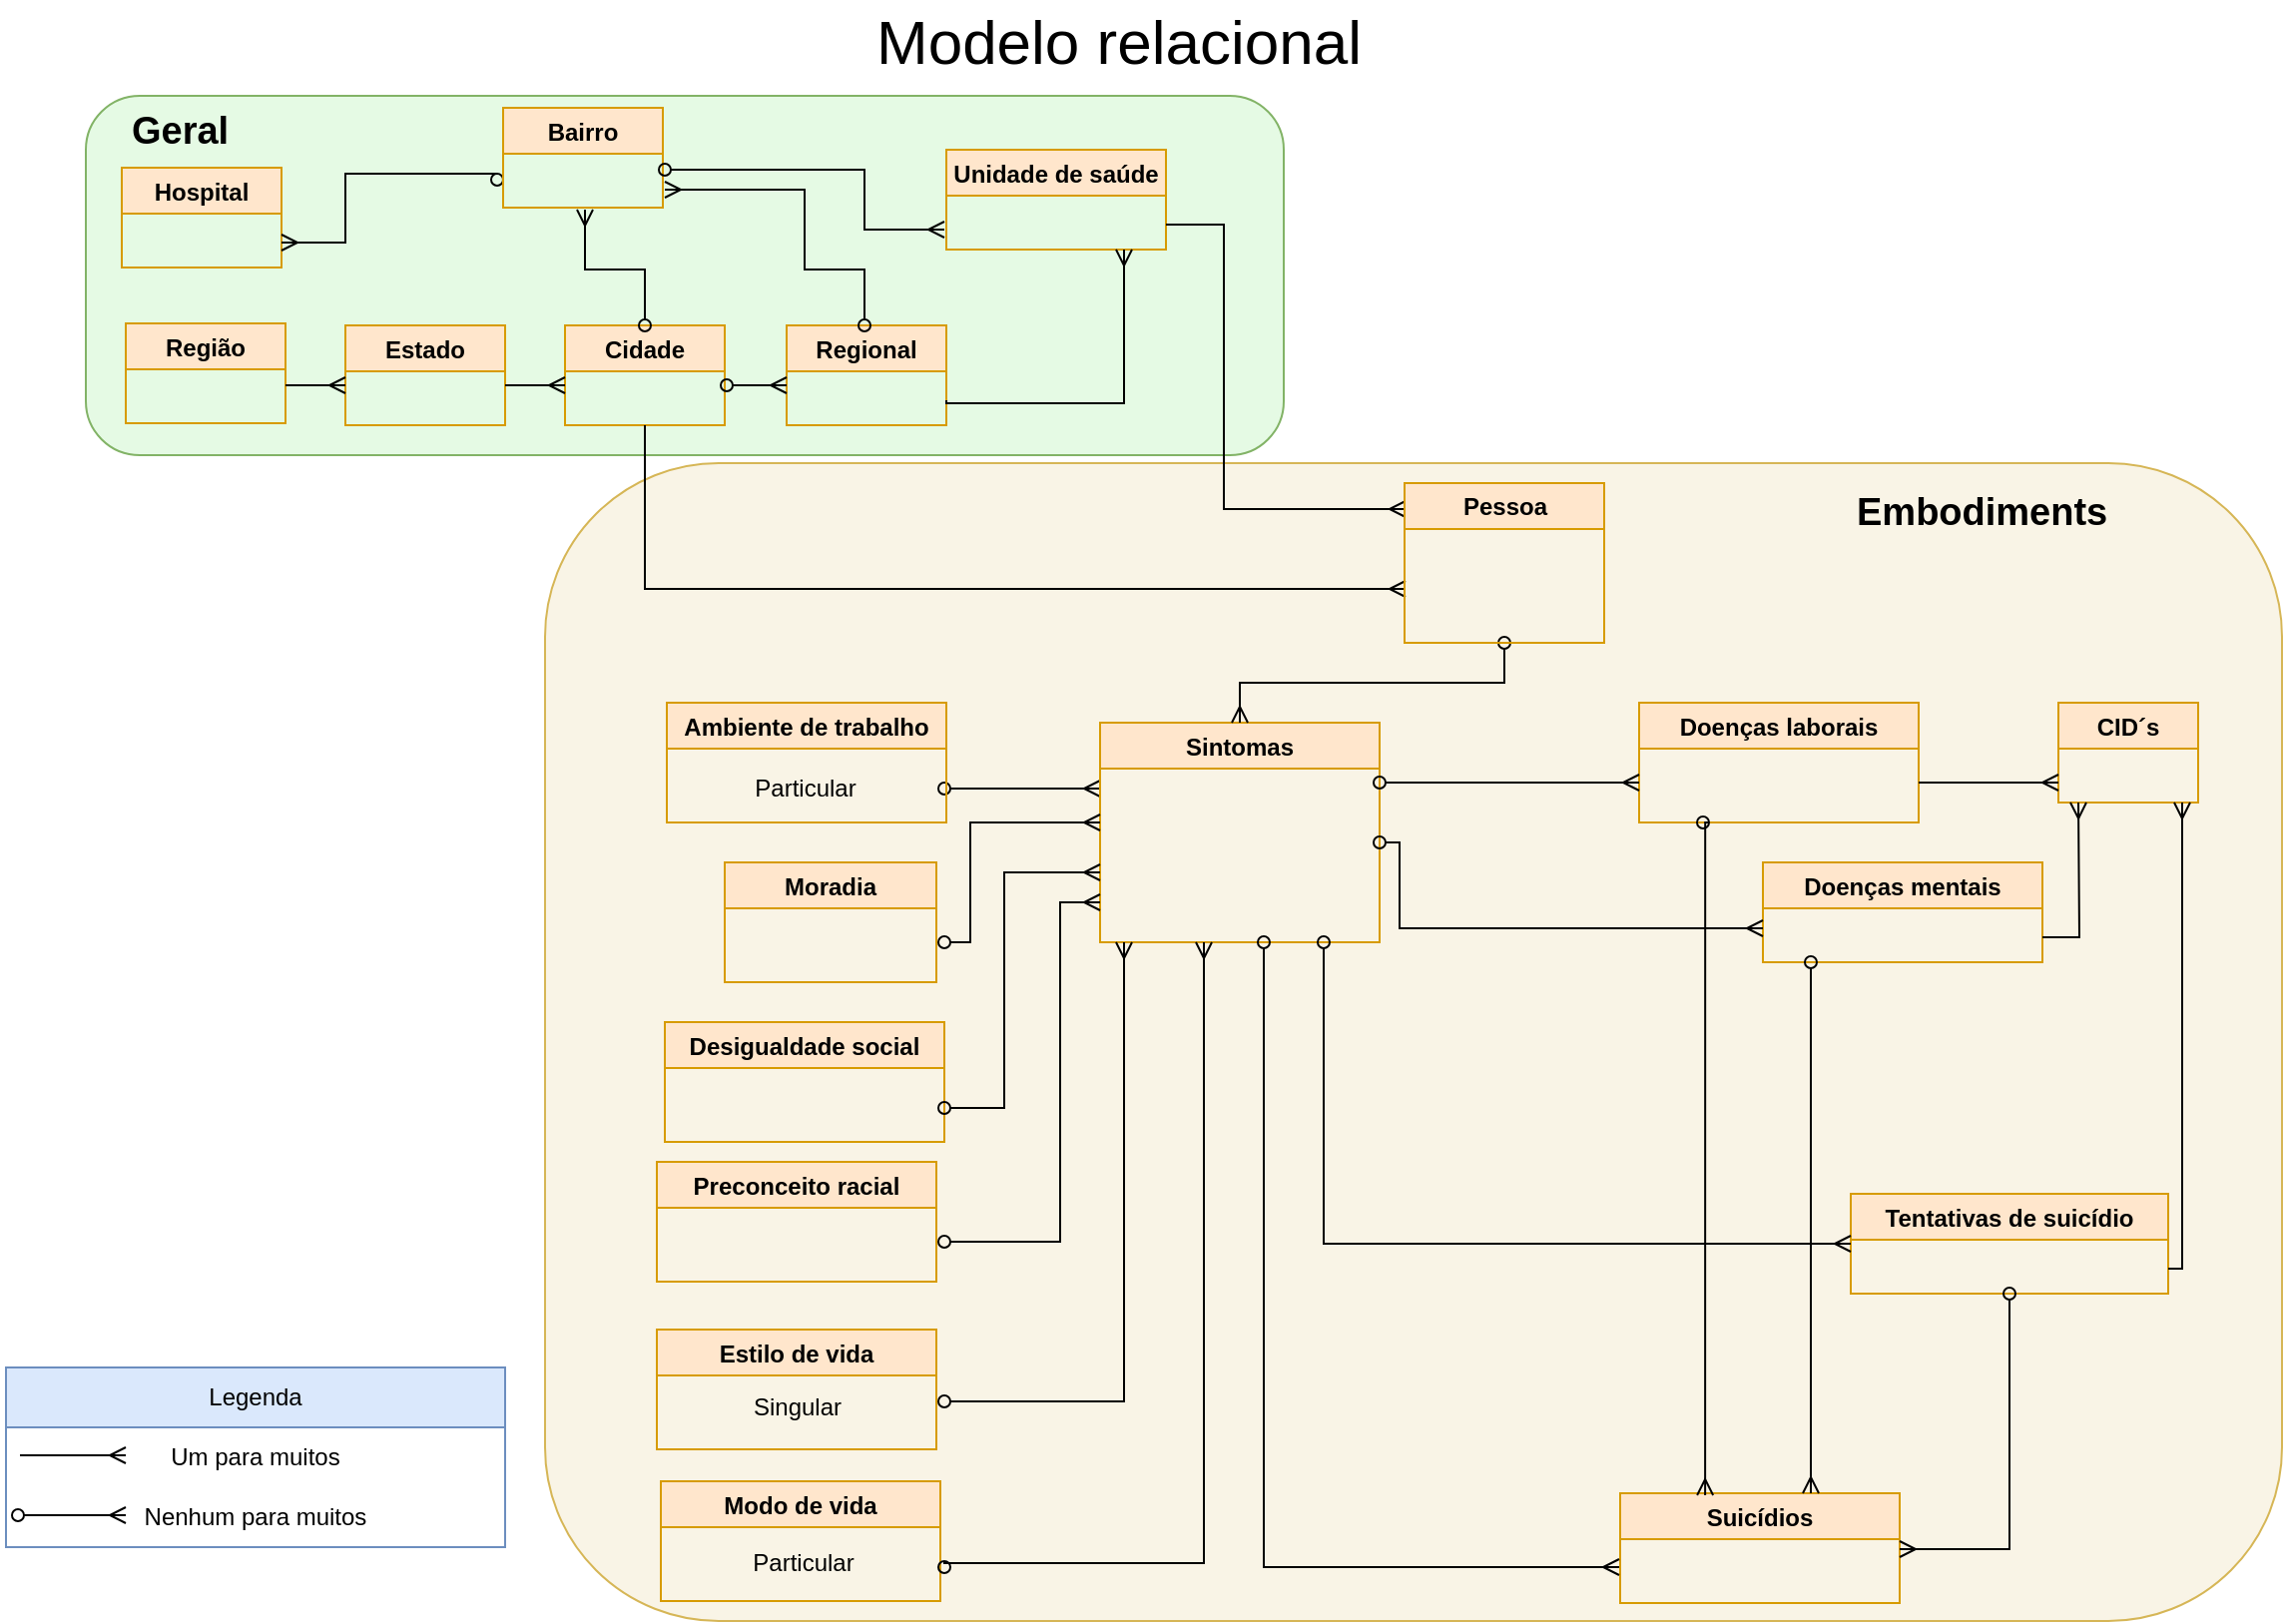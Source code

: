 <mxfile version="15.4.0" type="device"><diagram id="R2lEEEUBdFMjLlhIrx00" name="Page-1"><mxGraphModel dx="2062" dy="807" grid="1" gridSize="10" guides="1" tooltips="1" connect="1" arrows="1" fold="1" page="1" pageScale="1" pageWidth="1169" pageHeight="827" background="none" math="0" shadow="0" extFonts="Permanent Marker^https://fonts.googleapis.com/css?family=Permanent+Marker"><root><mxCell id="0"/><mxCell id="1" parent="0"/><mxCell id="pYfiuqygJ49G2mCZq9Vz-22" value="" style="rounded=1;whiteSpace=wrap;html=1;fillColor=#E5FAE4;strokeColor=#82b366;" parent="1" vertex="1"><mxGeometry x="50" y="53" width="600" height="180" as="geometry"/></mxCell><mxCell id="pYfiuqygJ49G2mCZq9Vz-19" value="" style="rounded=1;whiteSpace=wrap;html=1;labelBackgroundColor=#D5E8D4;gradientDirection=radial;fillColor=#f9f4e6;strokeColor=#d6b656;" parent="1" vertex="1"><mxGeometry x="280" y="237" width="870" height="580" as="geometry"/></mxCell><mxCell id="cAAInmWqlF_fzJH1JU1H-5" value="" style="endArrow=ERmany;html=1;rounded=0;edgeStyle=orthogonalEdgeStyle;startArrow=oval;startFill=0;endFill=0;" parent="1" edge="1"><mxGeometry relative="1" as="geometry"><mxPoint x="480" y="400" as="sourcePoint"/><mxPoint x="558" y="400" as="targetPoint"/></mxGeometry></mxCell><mxCell id="cAAInmWqlF_fzJH1JU1H-7" value="Sintomas" style="swimlane;rounded=0;shadow=0;sketch=0;fillColor=#ffe6cc;strokeColor=#d79b00;" parent="1" vertex="1"><mxGeometry x="558" y="367" width="140" height="110" as="geometry"/></mxCell><mxCell id="cAAInmWqlF_fzJH1JU1H-8" value="Moradia" style="swimlane;rounded=0;shadow=0;sketch=0;fillColor=#ffe6cc;strokeColor=#d79b00;" parent="1" vertex="1"><mxGeometry x="370" y="437" width="106" height="60" as="geometry"/></mxCell><mxCell id="cAAInmWqlF_fzJH1JU1H-9" value="Desigualdade social" style="swimlane;rounded=0;shadow=0;sketch=0;fillColor=#ffe6cc;strokeColor=#d79b00;" parent="1" vertex="1"><mxGeometry x="340" y="517" width="140" height="60" as="geometry"/></mxCell><mxCell id="cAAInmWqlF_fzJH1JU1H-10" value="Preconceito racial" style="swimlane;rounded=0;shadow=0;sketch=0;fillColor=#ffe6cc;strokeColor=#d79b00;" parent="1" vertex="1"><mxGeometry x="336" y="587" width="140" height="60" as="geometry"/></mxCell><mxCell id="cAAInmWqlF_fzJH1JU1H-11" value="" style="endArrow=ERmany;html=1;rounded=0;edgeStyle=orthogonalEdgeStyle;startArrow=oval;startFill=0;endFill=0;" parent="1" edge="1"><mxGeometry relative="1" as="geometry"><mxPoint x="480" y="477" as="sourcePoint"/><mxPoint x="558" y="417" as="targetPoint"/><Array as="points"><mxPoint x="493" y="477"/><mxPoint x="493" y="417"/><mxPoint x="558" y="417"/></Array></mxGeometry></mxCell><mxCell id="cAAInmWqlF_fzJH1JU1H-13" value="" style="endArrow=ERmany;html=1;rounded=0;edgeStyle=orthogonalEdgeStyle;startArrow=oval;startFill=0;endFill=0;" parent="1" edge="1"><mxGeometry relative="1" as="geometry"><mxPoint x="480" y="560" as="sourcePoint"/><mxPoint x="558" y="442" as="targetPoint"/><Array as="points"><mxPoint x="480" y="560"/><mxPoint x="510" y="560"/><mxPoint x="510" y="442"/></Array></mxGeometry></mxCell><mxCell id="cAAInmWqlF_fzJH1JU1H-15" value="" style="endArrow=ERmany;html=1;rounded=0;edgeStyle=orthogonalEdgeStyle;startArrow=oval;startFill=0;endFill=0;" parent="1" edge="1"><mxGeometry relative="1" as="geometry"><mxPoint x="480" y="627" as="sourcePoint"/><mxPoint x="558" y="457" as="targetPoint"/><Array as="points"><mxPoint x="538" y="627"/><mxPoint x="538" y="457"/><mxPoint x="558" y="457"/></Array></mxGeometry></mxCell><mxCell id="cAAInmWqlF_fzJH1JU1H-17" value="Doenças laborais" style="swimlane;rounded=0;shadow=0;sketch=0;fillColor=#ffe6cc;strokeColor=#d79b00;" parent="1" vertex="1"><mxGeometry x="828" y="357" width="140" height="60" as="geometry"/></mxCell><mxCell id="cAAInmWqlF_fzJH1JU1H-18" value="Doenças mentais" style="swimlane;rounded=0;shadow=0;sketch=0;fillColor=#ffe6cc;strokeColor=#d79b00;" parent="1" vertex="1"><mxGeometry x="890" y="437" width="140" height="50" as="geometry"/></mxCell><mxCell id="cAAInmWqlF_fzJH1JU1H-19" value="Tentativas de suicídio" style="swimlane;rounded=0;shadow=0;sketch=0;fillColor=#ffe6cc;strokeColor=#d79b00;" parent="1" vertex="1"><mxGeometry x="934" y="603" width="159" height="50" as="geometry"/></mxCell><mxCell id="cAAInmWqlF_fzJH1JU1H-20" value="Suicídios" style="swimlane;rounded=0;shadow=0;sketch=0;fillColor=#ffe6cc;strokeColor=#d79b00;" parent="1" vertex="1"><mxGeometry x="818.5" y="753" width="140" height="55" as="geometry"/></mxCell><mxCell id="cAAInmWqlF_fzJH1JU1H-21" value="" style="endArrow=ERmany;html=1;rounded=0;edgeStyle=orthogonalEdgeStyle;startArrow=oval;startFill=0;endFill=0;" parent="1" edge="1"><mxGeometry relative="1" as="geometry"><mxPoint x="698" y="397" as="sourcePoint"/><mxPoint x="828" y="397" as="targetPoint"/><Array as="points"><mxPoint x="698" y="397"/></Array></mxGeometry></mxCell><mxCell id="cAAInmWqlF_fzJH1JU1H-23" value="" style="endArrow=ERmany;html=1;rounded=0;edgeStyle=orthogonalEdgeStyle;startArrow=oval;startFill=0;endFill=0;" parent="1" edge="1"><mxGeometry relative="1" as="geometry"><mxPoint x="698" y="427" as="sourcePoint"/><mxPoint x="890" y="470" as="targetPoint"/><Array as="points"><mxPoint x="708" y="427"/><mxPoint x="708" y="470"/></Array></mxGeometry></mxCell><mxCell id="cAAInmWqlF_fzJH1JU1H-25" value="" style="endArrow=ERmany;html=1;rounded=0;edgeStyle=orthogonalEdgeStyle;startArrow=oval;startFill=0;endFill=0;entryX=0;entryY=0.5;entryDx=0;entryDy=0;" parent="1" target="cAAInmWqlF_fzJH1JU1H-19" edge="1"><mxGeometry relative="1" as="geometry"><mxPoint x="670" y="477" as="sourcePoint"/><mxPoint x="809" y="527" as="targetPoint"/><Array as="points"><mxPoint x="670" y="628"/></Array></mxGeometry></mxCell><mxCell id="cAAInmWqlF_fzJH1JU1H-27" value="" style="endArrow=ERmany;html=1;rounded=0;edgeStyle=orthogonalEdgeStyle;startArrow=oval;startFill=0;endFill=0;" parent="1" edge="1"><mxGeometry relative="1" as="geometry"><mxPoint x="640" y="477" as="sourcePoint"/><mxPoint x="818" y="790" as="targetPoint"/><Array as="points"><mxPoint x="640" y="790"/></Array></mxGeometry></mxCell><mxCell id="cAAInmWqlF_fzJH1JU1H-29" value="" style="endArrow=ERmany;html=1;rounded=0;edgeStyle=orthogonalEdgeStyle;exitX=0.5;exitY=1;exitDx=0;exitDy=0;startArrow=oval;startFill=0;endFill=0;" parent="1" source="cAAInmWqlF_fzJH1JU1H-19" target="cAAInmWqlF_fzJH1JU1H-20" edge="1"><mxGeometry relative="1" as="geometry"><mxPoint x="1165" y="832" as="sourcePoint"/><mxPoint x="1000" y="850" as="targetPoint"/><Array as="points"><mxPoint x="1014" y="781"/></Array></mxGeometry></mxCell><mxCell id="cAAInmWqlF_fzJH1JU1H-31" value="CID´s" style="swimlane;rounded=0;shadow=0;sketch=0;fillColor=#ffe6cc;strokeColor=#d79b00;" parent="1" vertex="1"><mxGeometry x="1038" y="357" width="70" height="50" as="geometry"><mxRectangle x="810" y="40" width="60" height="23" as="alternateBounds"/></mxGeometry></mxCell><mxCell id="cAAInmWqlF_fzJH1JU1H-32" value="" style="endArrow=ERmany;html=1;rounded=0;edgeStyle=orthogonalEdgeStyle;endFill=0;" parent="1" edge="1"><mxGeometry relative="1" as="geometry"><mxPoint x="968" y="397" as="sourcePoint"/><mxPoint x="1038" y="397" as="targetPoint"/></mxGeometry></mxCell><mxCell id="cAAInmWqlF_fzJH1JU1H-34" value="" style="endArrow=ERmany;html=1;rounded=0;edgeStyle=orthogonalEdgeStyle;endFill=0;exitX=1;exitY=0.75;exitDx=0;exitDy=0;" parent="1" source="cAAInmWqlF_fzJH1JU1H-18" edge="1"><mxGeometry relative="1" as="geometry"><mxPoint x="978" y="407" as="sourcePoint"/><mxPoint x="1048" y="407" as="targetPoint"/></mxGeometry></mxCell><mxCell id="cAAInmWqlF_fzJH1JU1H-35" value="" style="endArrow=ERmany;html=1;rounded=0;edgeStyle=orthogonalEdgeStyle;endFill=0;exitX=1;exitY=0.75;exitDx=0;exitDy=0;" parent="1" source="cAAInmWqlF_fzJH1JU1H-19" edge="1"><mxGeometry relative="1" as="geometry"><mxPoint x="978" y="407" as="sourcePoint"/><mxPoint x="1100" y="407" as="targetPoint"/><Array as="points"><mxPoint x="1100" y="641"/><mxPoint x="1100" y="407"/></Array></mxGeometry></mxCell><mxCell id="cAAInmWqlF_fzJH1JU1H-37" value="Região" style="swimlane;rounded=0;shadow=0;fillColor=#ffe6cc;strokeColor=#d79b00;swimlaneFillColor=none;glass=0;swimlaneLine=1;" parent="1" vertex="1"><mxGeometry x="70" y="167" width="80" height="50" as="geometry"/></mxCell><mxCell id="cAAInmWqlF_fzJH1JU1H-38" value="Cidade" style="swimlane;rounded=0;shadow=0;sketch=0;fillColor=#ffe6cc;strokeColor=#d79b00;" parent="1" vertex="1"><mxGeometry x="290" y="168" width="80" height="50" as="geometry"><mxRectangle x="528" y="389" width="70" height="23" as="alternateBounds"/></mxGeometry></mxCell><mxCell id="cAAInmWqlF_fzJH1JU1H-39" value="Estado" style="swimlane;rounded=0;shadow=0;sketch=0;fillColor=#ffe6cc;strokeColor=#d79b00;" parent="1" vertex="1"><mxGeometry x="180" y="168" width="80" height="50" as="geometry"/></mxCell><mxCell id="cAAInmWqlF_fzJH1JU1H-40" value="Regional" style="swimlane;rounded=0;shadow=0;sketch=0;fillColor=#ffe6cc;strokeColor=#d79b00;" parent="1" vertex="1"><mxGeometry x="401" y="168" width="80" height="50" as="geometry"/></mxCell><mxCell id="cAAInmWqlF_fzJH1JU1H-41" value="" style="endArrow=ERmany;html=1;rounded=0;edgeStyle=orthogonalEdgeStyle;startArrow=none;startFill=0;endFill=0;" parent="1" edge="1"><mxGeometry relative="1" as="geometry"><mxPoint x="150" y="198" as="sourcePoint"/><mxPoint x="180" y="198" as="targetPoint"/></mxGeometry></mxCell><mxCell id="cAAInmWqlF_fzJH1JU1H-42" value="" style="endArrow=ERmany;html=1;rounded=0;edgeStyle=orthogonalEdgeStyle;startArrow=none;startFill=0;endFill=0;" parent="1" edge="1"><mxGeometry relative="1" as="geometry"><mxPoint x="260" y="198" as="sourcePoint"/><mxPoint x="290" y="198" as="targetPoint"/></mxGeometry></mxCell><mxCell id="cAAInmWqlF_fzJH1JU1H-44" value="" style="endArrow=ERmany;html=1;rounded=0;edgeStyle=orthogonalEdgeStyle;startArrow=oval;startFill=0;endFill=0;" parent="1" edge="1"><mxGeometry relative="1" as="geometry"><mxPoint x="371" y="198" as="sourcePoint"/><mxPoint x="401" y="198" as="targetPoint"/></mxGeometry></mxCell><mxCell id="cAAInmWqlF_fzJH1JU1H-45" value="Hospital" style="swimlane;rounded=0;shadow=0;sketch=0;fillColor=#ffe6cc;strokeColor=#d79b00;" parent="1" vertex="1"><mxGeometry x="68" y="89" width="80" height="50" as="geometry"><mxRectangle x="528" y="389" width="70" height="23" as="alternateBounds"/></mxGeometry></mxCell><mxCell id="cAAInmWqlF_fzJH1JU1H-46" value="" style="endArrow=ERmany;html=1;rounded=0;edgeStyle=orthogonalEdgeStyle;startArrow=oval;startFill=0;endFill=0;entryX=1;entryY=0.75;entryDx=0;entryDy=0;exitX=0;exitY=0.5;exitDx=0;exitDy=0;" parent="1" target="cAAInmWqlF_fzJH1JU1H-45" edge="1"><mxGeometry relative="1" as="geometry"><mxPoint x="256" y="95" as="sourcePoint"/><mxPoint x="148" y="137.5" as="targetPoint"/><Array as="points"><mxPoint x="256" y="92"/><mxPoint x="180" y="92"/><mxPoint x="180" y="127"/></Array></mxGeometry></mxCell><mxCell id="cAAInmWqlF_fzJH1JU1H-47" value="Unidade de saúde" style="swimlane;rounded=0;shadow=0;sketch=0;fillColor=#ffe6cc;strokeColor=#d79b00;" parent="1" vertex="1"><mxGeometry x="481" y="80" width="110" height="50" as="geometry"><mxRectangle x="528" y="389" width="70" height="23" as="alternateBounds"/></mxGeometry></mxCell><mxCell id="cAAInmWqlF_fzJH1JU1H-49" value="" style="endArrow=ERmany;html=1;rounded=0;edgeStyle=orthogonalEdgeStyle;startArrow=none;startFill=0;endFill=0;exitX=1;exitY=0.75;exitDx=0;exitDy=0;" parent="1" source="cAAInmWqlF_fzJH1JU1H-40" target="cAAInmWqlF_fzJH1JU1H-47" edge="1"><mxGeometry relative="1" as="geometry"><mxPoint x="360" y="228" as="sourcePoint"/><mxPoint x="540" y="277" as="targetPoint"/><Array as="points"><mxPoint x="481" y="207"/><mxPoint x="570" y="207"/></Array></mxGeometry></mxCell><mxCell id="cAAInmWqlF_fzJH1JU1H-50" value="Estilo de vida" style="swimlane;rounded=0;shadow=0;sketch=0;fillColor=#ffe6cc;strokeColor=#d79b00;" parent="1" vertex="1"><mxGeometry x="336" y="671" width="140" height="60" as="geometry"/></mxCell><mxCell id="pYfiuqygJ49G2mCZq9Vz-17" value="Singular" style="text;html=1;align=center;verticalAlign=middle;resizable=0;points=[];autosize=1;strokeColor=none;fillColor=none;" parent="cAAInmWqlF_fzJH1JU1H-50" vertex="1"><mxGeometry x="35" y="24" width="70" height="30" as="geometry"/></mxCell><mxCell id="cAAInmWqlF_fzJH1JU1H-51" value="" style="endArrow=ERmany;html=1;rounded=0;edgeStyle=orthogonalEdgeStyle;startArrow=oval;startFill=0;endFill=0;" parent="1" edge="1"><mxGeometry relative="1" as="geometry"><mxPoint x="480" y="707" as="sourcePoint"/><mxPoint x="570" y="477" as="targetPoint"/><Array as="points"><mxPoint x="570" y="707"/><mxPoint x="570" y="527"/></Array></mxGeometry></mxCell><mxCell id="pYfiuqygJ49G2mCZq9Vz-3" value="" style="endArrow=ERmany;html=1;rounded=0;edgeStyle=orthogonalEdgeStyle;startArrow=none;startFill=0;endFill=0;exitX=1;exitY=0.75;exitDx=0;exitDy=0;" parent="1" source="cAAInmWqlF_fzJH1JU1H-47" edge="1"><mxGeometry relative="1" as="geometry"><mxPoint x="590" y="266" as="sourcePoint"/><mxPoint x="711" y="260" as="targetPoint"/><Array as="points"><mxPoint x="620" y="118"/><mxPoint x="620" y="260"/><mxPoint x="711" y="260"/></Array></mxGeometry></mxCell><mxCell id="pYfiuqygJ49G2mCZq9Vz-4" value="" style="endArrow=ERmany;html=1;rounded=0;edgeStyle=orthogonalEdgeStyle;startArrow=none;startFill=0;endFill=0;exitX=0.5;exitY=1;exitDx=0;exitDy=0;" parent="1" source="cAAInmWqlF_fzJH1JU1H-38" edge="1"><mxGeometry relative="1" as="geometry"><mxPoint x="341" y="317" as="sourcePoint"/><mxPoint x="711" y="300" as="targetPoint"/><Array as="points"><mxPoint x="330" y="300"/></Array></mxGeometry></mxCell><mxCell id="pYfiuqygJ49G2mCZq9Vz-5" value="" style="endArrow=ERmany;html=1;rounded=0;edgeStyle=orthogonalEdgeStyle;endFill=0;entryX=0.5;entryY=0;entryDx=0;entryDy=0;startArrow=oval;startFill=0;exitX=0.5;exitY=1;exitDx=0;exitDy=0;" parent="1" source="pYfiuqygJ49G2mCZq9Vz-1" target="cAAInmWqlF_fzJH1JU1H-7" edge="1"><mxGeometry relative="1" as="geometry"><mxPoint x="780" y="297" as="sourcePoint"/><mxPoint x="897" y="323" as="targetPoint"/><Array as="points"><mxPoint x="761" y="347"/><mxPoint x="628" y="347"/></Array></mxGeometry></mxCell><mxCell id="pYfiuqygJ49G2mCZq9Vz-6" value="Legenda" style="swimlane;fontStyle=0;childLayout=stackLayout;horizontal=1;startSize=30;horizontalStack=0;resizeParent=1;resizeParentMax=0;resizeLast=0;collapsible=1;marginBottom=0;whiteSpace=wrap;html=1;fillColor=#dae8fc;strokeColor=#6c8ebf;" parent="1" vertex="1"><mxGeometry x="10" y="690" width="250" height="90" as="geometry"/></mxCell><mxCell id="pYfiuqygJ49G2mCZq9Vz-7" value="Um para muitos" style="text;strokeColor=none;fillColor=none;align=center;verticalAlign=middle;spacingLeft=4;spacingRight=4;overflow=hidden;points=[[0,0.5],[1,0.5]];portConstraint=eastwest;rotatable=0;whiteSpace=wrap;html=1;labelPosition=center;verticalLabelPosition=middle;" parent="pYfiuqygJ49G2mCZq9Vz-6" vertex="1"><mxGeometry y="30" width="250" height="30" as="geometry"/></mxCell><mxCell id="pYfiuqygJ49G2mCZq9Vz-8" value="Nenhum para muitos" style="text;strokeColor=none;fillColor=none;align=center;verticalAlign=middle;spacingLeft=4;spacingRight=4;overflow=hidden;points=[[0,0.5],[1,0.5]];portConstraint=eastwest;rotatable=0;whiteSpace=wrap;html=1;" parent="pYfiuqygJ49G2mCZq9Vz-6" vertex="1"><mxGeometry y="60" width="250" height="30" as="geometry"/></mxCell><mxCell id="pYfiuqygJ49G2mCZq9Vz-10" value="" style="endArrow=ERmany;html=1;rounded=0;edgeStyle=orthogonalEdgeStyle;endFill=0;" parent="1" edge="1"><mxGeometry relative="1" as="geometry"><mxPoint x="17" y="734" as="sourcePoint"/><mxPoint x="70" y="734" as="targetPoint"/></mxGeometry></mxCell><mxCell id="pYfiuqygJ49G2mCZq9Vz-11" value="" style="endArrow=ERmany;html=1;rounded=0;edgeStyle=orthogonalEdgeStyle;endFill=0;startArrow=oval;startFill=0;" parent="1" edge="1"><mxGeometry relative="1" as="geometry"><mxPoint x="16" y="764" as="sourcePoint"/><mxPoint x="70" y="764" as="targetPoint"/></mxGeometry></mxCell><mxCell id="pYfiuqygJ49G2mCZq9Vz-13" value="Modelo relacional" style="text;strokeColor=none;fillColor=none;align=left;verticalAlign=middle;spacingLeft=4;spacingRight=4;overflow=hidden;points=[[0,0.5],[1,0.5]];portConstraint=eastwest;rotatable=0;whiteSpace=wrap;html=1;fontSize=31;fontStyle=0;labelBorderColor=none;labelBackgroundColor=none;" parent="1" vertex="1"><mxGeometry x="440" y="5" width="260" height="40" as="geometry"/></mxCell><mxCell id="pYfiuqygJ49G2mCZq9Vz-14" value="Modo de vida" style="swimlane;rounded=0;shadow=0;sketch=0;fillColor=#ffe6cc;strokeColor=#d79b00;" parent="1" vertex="1"><mxGeometry x="338" y="747" width="140" height="60" as="geometry"/></mxCell><mxCell id="pYfiuqygJ49G2mCZq9Vz-15" value="" style="endArrow=ERmany;html=1;rounded=0;edgeStyle=orthogonalEdgeStyle;startArrow=oval;startFill=0;endFill=0;" parent="1" edge="1"><mxGeometry relative="1" as="geometry"><mxPoint x="480" y="790" as="sourcePoint"/><mxPoint x="610" y="477" as="targetPoint"/><Array as="points"><mxPoint x="610" y="788"/><mxPoint x="610" y="477"/></Array></mxGeometry></mxCell><mxCell id="pYfiuqygJ49G2mCZq9Vz-16" value="Particular" style="text;html=1;align=center;verticalAlign=middle;resizable=0;points=[];autosize=1;strokeColor=none;fillColor=none;" parent="1" vertex="1"><mxGeometry x="374" y="773" width="70" height="30" as="geometry"/></mxCell><mxCell id="cAAInmWqlF_fzJH1JU1H-2" value="Ambiente de trabalho" style="swimlane;rounded=0;shadow=0;sketch=0;fillColor=#ffe6cc;strokeColor=#d79b00;" parent="1" vertex="1"><mxGeometry x="341" y="357" width="140" height="60" as="geometry"/></mxCell><mxCell id="pYfiuqygJ49G2mCZq9Vz-18" value="Particular&lt;br&gt;" style="text;html=1;align=center;verticalAlign=middle;resizable=0;points=[];autosize=1;strokeColor=none;fillColor=none;" parent="cAAInmWqlF_fzJH1JU1H-2" vertex="1"><mxGeometry x="34" y="28" width="70" height="30" as="geometry"/></mxCell><mxCell id="pYfiuqygJ49G2mCZq9Vz-1" value="Pessoa" style="swimlane;whiteSpace=wrap;html=1;fillColor=#ffe6cc;strokeColor=#d79b00;" parent="1" vertex="1"><mxGeometry x="710.5" y="247" width="100" height="80" as="geometry"/></mxCell><mxCell id="pYfiuqygJ49G2mCZq9Vz-21" value="&lt;b&gt;&lt;font style=&quot;font-size: 19px;&quot;&gt;Embodiments&lt;/font&gt;&lt;/b&gt;" style="text;strokeColor=none;fillColor=none;align=left;verticalAlign=middle;spacingLeft=4;spacingRight=4;overflow=hidden;points=[[0,0.5],[1,0.5]];portConstraint=eastwest;rotatable=0;whiteSpace=wrap;html=1;" parent="1" vertex="1"><mxGeometry x="931" y="247" width="142" height="30" as="geometry"/></mxCell><mxCell id="pYfiuqygJ49G2mCZq9Vz-23" value="&lt;b&gt;&lt;font style=&quot;font-size: 19px;&quot;&gt;Geral&lt;/font&gt;&lt;/b&gt;" style="text;strokeColor=none;fillColor=none;align=left;verticalAlign=middle;spacingLeft=4;spacingRight=4;overflow=hidden;points=[[0,0.5],[1,0.5]];portConstraint=eastwest;rotatable=0;whiteSpace=wrap;html=1;" parent="1" vertex="1"><mxGeometry x="67" y="56" width="60" height="30" as="geometry"/></mxCell><mxCell id="ML6_3h5Pq3y1IMrjMmrM-1" value="" style="endArrow=ERmany;html=1;rounded=0;edgeStyle=orthogonalEdgeStyle;startArrow=oval;startFill=0;endFill=0;" parent="1" edge="1"><mxGeometry relative="1" as="geometry"><mxPoint x="914" y="487" as="sourcePoint"/><mxPoint x="914" y="753" as="targetPoint"/><Array as="points"><mxPoint x="914" y="753"/></Array></mxGeometry></mxCell><mxCell id="ML6_3h5Pq3y1IMrjMmrM-2" value="" style="endArrow=ERmany;html=1;rounded=0;edgeStyle=orthogonalEdgeStyle;startArrow=oval;startFill=0;endFill=0;entryX=0.304;entryY=0.018;entryDx=0;entryDy=0;entryPerimeter=0;" parent="1" target="cAAInmWqlF_fzJH1JU1H-20" edge="1"><mxGeometry relative="1" as="geometry"><mxPoint x="860" y="417" as="sourcePoint"/><mxPoint x="860" y="683" as="targetPoint"/><Array as="points"><mxPoint x="861" y="417"/></Array></mxGeometry></mxCell><mxCell id="m8fSPEkf5k1Q-1xxX-ZH-1" value="Bairro" style="swimlane;rounded=0;shadow=0;sketch=0;fillColor=#ffe6cc;strokeColor=#d79b00;" vertex="1" parent="1"><mxGeometry x="259" y="59" width="80" height="50" as="geometry"><mxRectangle x="528" y="389" width="70" height="23" as="alternateBounds"/></mxGeometry></mxCell><mxCell id="m8fSPEkf5k1Q-1xxX-ZH-5" value="" style="endArrow=ERmany;html=1;rounded=0;edgeStyle=orthogonalEdgeStyle;startArrow=oval;startFill=0;endFill=0;" edge="1" parent="1"><mxGeometry relative="1" as="geometry"><mxPoint x="340" y="90" as="sourcePoint"/><mxPoint x="480" y="120" as="targetPoint"/><Array as="points"><mxPoint x="440" y="90"/><mxPoint x="440" y="120"/></Array></mxGeometry></mxCell><mxCell id="m8fSPEkf5k1Q-1xxX-ZH-8" value="" style="endArrow=ERmany;html=1;rounded=0;edgeStyle=orthogonalEdgeStyle;startArrow=oval;startFill=0;endFill=0;exitX=0.5;exitY=0;exitDx=0;exitDy=0;" edge="1" parent="1" source="cAAInmWqlF_fzJH1JU1H-38"><mxGeometry relative="1" as="geometry"><mxPoint x="266" y="107" as="sourcePoint"/><mxPoint x="300" y="110" as="targetPoint"/><Array as="points"><mxPoint x="330" y="140"/><mxPoint x="300" y="140"/></Array></mxGeometry></mxCell><mxCell id="m8fSPEkf5k1Q-1xxX-ZH-9" value="" style="endArrow=ERmany;html=1;rounded=0;edgeStyle=orthogonalEdgeStyle;startArrow=oval;startFill=0;endFill=0;exitX=0.5;exitY=0;exitDx=0;exitDy=0;" edge="1" parent="1"><mxGeometry relative="1" as="geometry"><mxPoint x="440" y="168" as="sourcePoint"/><mxPoint x="340" y="100" as="targetPoint"/><Array as="points"><mxPoint x="440" y="140"/><mxPoint x="410" y="140"/></Array></mxGeometry></mxCell></root></mxGraphModel></diagram></mxfile>